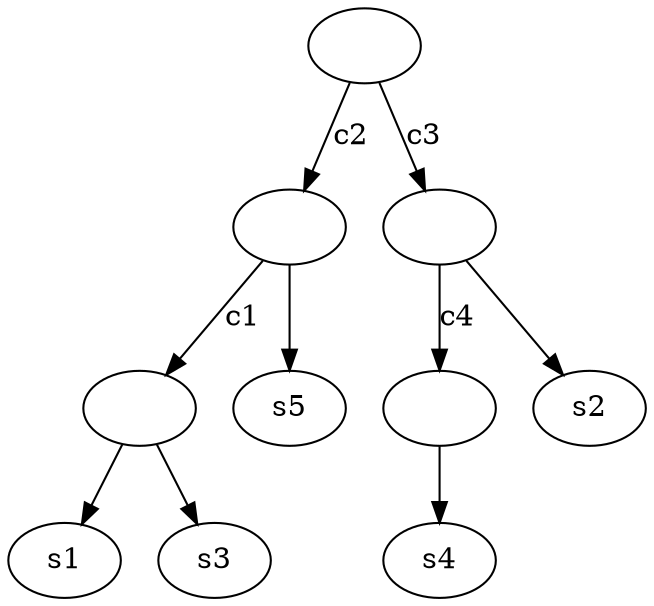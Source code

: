 digraph {
	graph[size="7.75,10.25"]
	node_c1 -> s1;
	node_c1 -> s3;
	node_c1 [label=""];
	node_c2 -> node_c1 [label="c1"];
	node_c2 -> s5;
	node_c2 [label=""];
	node_c2 [label=""];
	node_c1 [label=""];
	node_c3 -> node_c4 [label="c4"];
	node_c3 -> s2;
	node_c3 [label=""];
	node_c3 [label=""];
	node_c4 [label=""];
	node_c4 -> s4;
	node_c4 [label=""];
	root -> node_c2 [label="c2"];
	root -> node_c3 [label="c3"];
	root [label=""];
}
